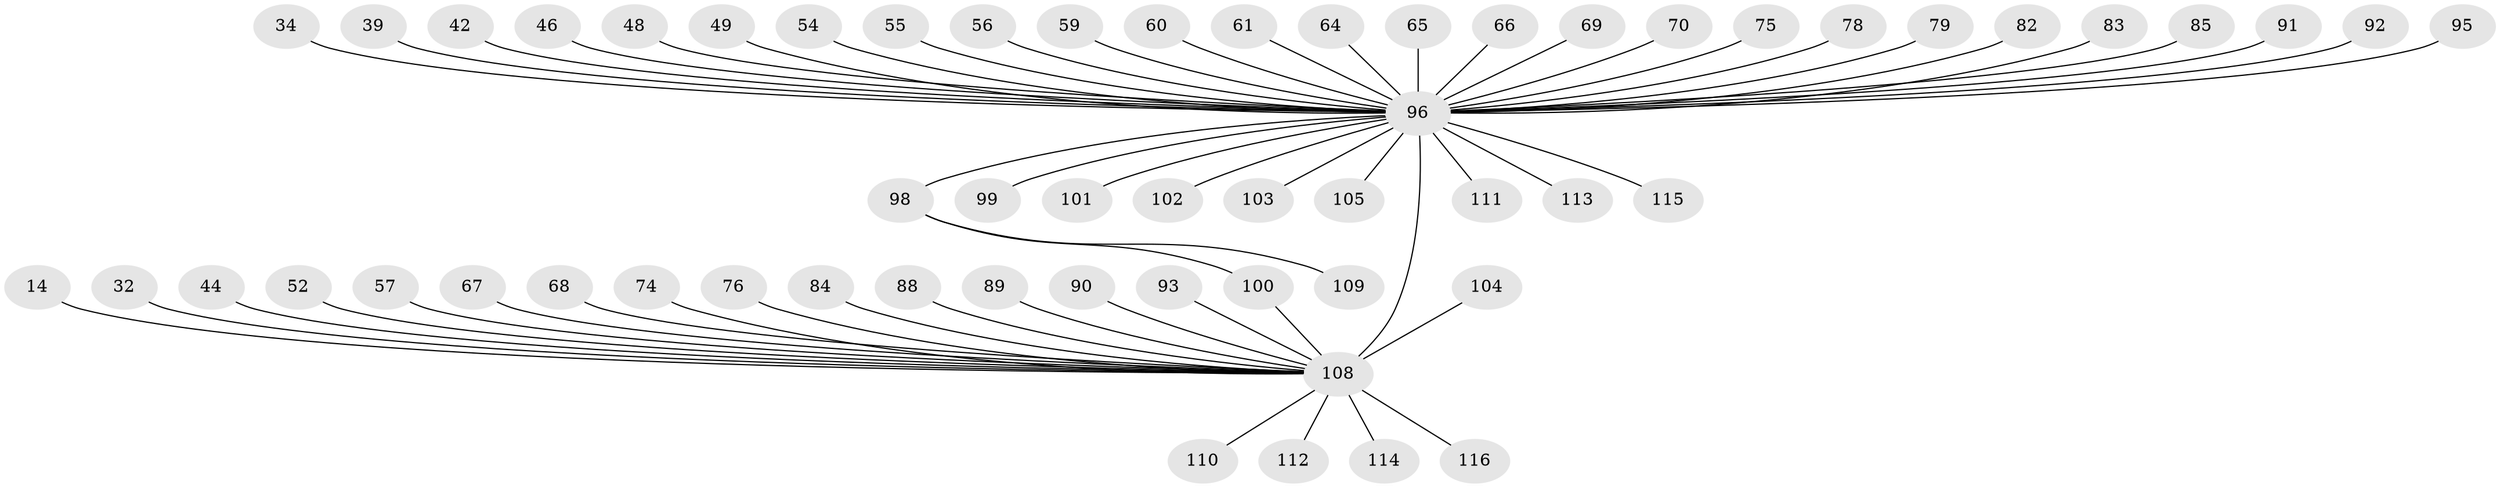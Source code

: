 // original degree distribution, {5: 0.034482758620689655, 22: 0.017241379310344827, 9: 0.008620689655172414, 1: 0.5517241379310345, 2: 0.20689655172413793, 7: 0.008620689655172414, 10: 0.017241379310344827, 3: 0.07758620689655173, 4: 0.034482758620689655, 13: 0.008620689655172414, 12: 0.008620689655172414, 8: 0.008620689655172414, 6: 0.017241379310344827}
// Generated by graph-tools (version 1.1) at 2025/50/03/04/25 21:50:22]
// undirected, 58 vertices, 58 edges
graph export_dot {
graph [start="1"]
  node [color=gray90,style=filled];
  14;
  32 [super="+13"];
  34;
  39;
  42;
  44;
  46;
  48 [super="+9+36"];
  49;
  52;
  54;
  55;
  56;
  57;
  59;
  60 [super="+37"];
  61;
  64;
  65;
  66;
  67;
  68;
  69;
  70;
  74;
  75;
  76 [super="+11"];
  78;
  79;
  82;
  83;
  84 [super="+10"];
  85 [super="+71"];
  88;
  89 [super="+77"];
  90 [super="+38"];
  91;
  92 [super="+30+53"];
  93;
  95;
  96 [super="+40+3+47+5+15+17+24+25+27"];
  98 [super="+80+86+94"];
  99 [super="+63"];
  100;
  101 [super="+97"];
  102;
  103 [super="+72"];
  104;
  105;
  108 [super="+50+29+58+87"];
  109;
  110 [super="+106"];
  111;
  112;
  113 [super="+107"];
  114;
  115;
  116;
  14 -- 108;
  32 -- 108;
  34 -- 96;
  39 -- 96;
  42 -- 96;
  44 -- 108;
  46 -- 96;
  48 -- 96;
  49 -- 96;
  52 -- 108;
  54 -- 96;
  55 -- 96;
  56 -- 96;
  57 -- 108;
  59 -- 96;
  60 -- 96 [weight=2];
  61 -- 96;
  64 -- 96;
  65 -- 96;
  66 -- 96;
  67 -- 108;
  68 -- 108 [weight=2];
  69 -- 96;
  70 -- 96;
  74 -- 108;
  75 -- 96;
  76 -- 108 [weight=3];
  78 -- 96;
  79 -- 96;
  82 -- 96;
  83 -- 96 [weight=2];
  84 -- 108 [weight=2];
  85 -- 96;
  88 -- 108;
  89 -- 108;
  90 -- 108;
  91 -- 96;
  92 -- 96 [weight=2];
  93 -- 108;
  95 -- 96;
  96 -- 102;
  96 -- 105;
  96 -- 113 [weight=2];
  96 -- 115;
  96 -- 99;
  96 -- 103;
  96 -- 101;
  96 -- 98 [weight=3];
  96 -- 111;
  96 -- 108 [weight=18];
  98 -- 100;
  98 -- 109;
  100 -- 108;
  104 -- 108;
  108 -- 110;
  108 -- 114;
  108 -- 112;
  108 -- 116;
}

